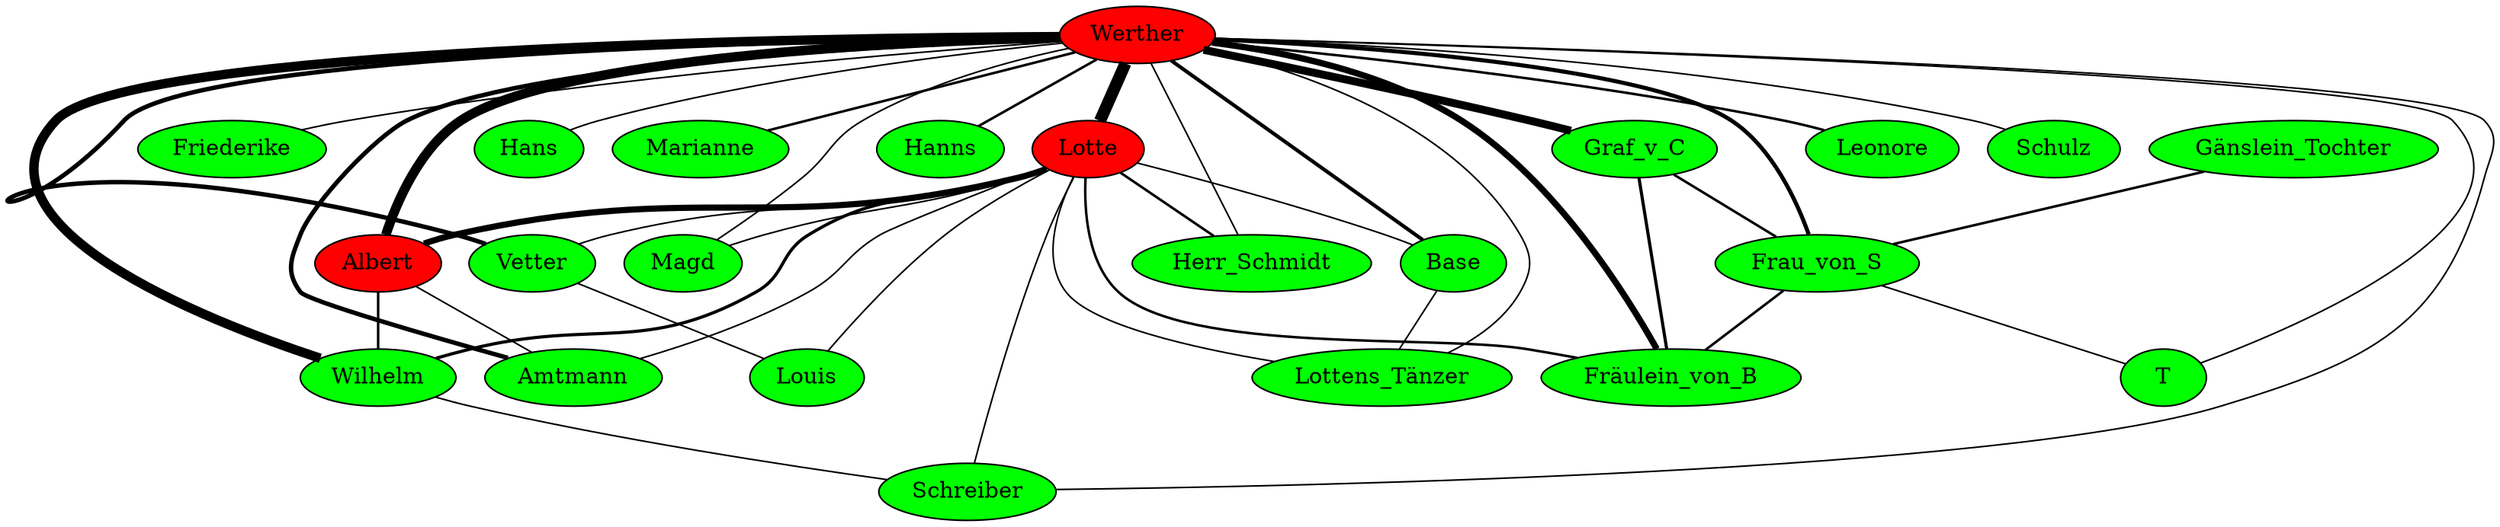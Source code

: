 graph {
Werther [shape=ellipse style=filled fillcolor=red]
Lotte [shape=ellipse style=filled fillcolor=red]
Albert [shape=ellipse style=filled fillcolor=red]
node [shape=ellipse style=filled fillcolor=green]
Werther -- Lotte[penwidth= 7.554588851677638]
Werther -- Albert[penwidth= 6.044394119358453]
Werther -- Wilhelm[penwidth= 5.930737337562887]
Werther -- Vetter[penwidth= 2.807354922057604]
Werther -- Friederike[penwidth= 1.0]
Werther -- Magd[penwidth= 1.0]
Werther -- Schreiber[penwidth= 1.0]
Werther -- Hans[penwidth= 1.0]
Werther -- Marianne[penwidth= 1.584962500721156]
Werther -- Graf_v_C[penwidth= 5.0]
Werther -- Hanns[penwidth= 1.584962500721156]
Werther -- Amtmann[penwidth= 2.807354922057604]
Werther -- Base[penwidth= 2.321928094887362]
Werther -- Lottens_Tänzer[penwidth= 1.0]
Werther -- Frau_von_S[penwidth= 2.584962500721156]
Werther -- T[penwidth= 1.0]
Werther -- Fräulein_von_B[penwidth= 4.0]
Werther -- Herr_Schmidt[penwidth= 1.0]
Werther -- Leonore[penwidth= 1.584962500721156]
Werther -- Schulz[penwidth= 1.0]
Lotte -- Albert[penwidth= 3.9068905956085187]
Lotte -- Wilhelm[penwidth= 2.0]
Lotte -- Vetter[penwidth= 1.0]
Lotte -- Magd[penwidth= 1.0]
Lotte -- Schreiber[penwidth= 1.0]
Lotte -- Louis[penwidth= 1.0]
Lotte -- Amtmann[penwidth= 1.0]
Lotte -- Base[penwidth= 1.0]
Lotte -- Lottens_Tänzer[penwidth= 1.0]
Lotte -- Fräulein_von_B[penwidth= 1.584962500721156]
Lotte -- Herr_Schmidt[penwidth= 1.584962500721156]
Albert -- Wilhelm[penwidth= 1.584962500721156]
Albert -- Amtmann[penwidth= 1.0]
Wilhelm -- Schreiber[penwidth= 1.0]
Vetter -- Louis[penwidth= 1.0]
Graf_v_C -- Frau_von_S[penwidth= 1.584962500721156]
Graf_v_C -- Fräulein_von_B[penwidth= 2.0]
Gänslein_Tochter -- Frau_von_S[penwidth= 1.584962500721156]
Base -- Lottens_Tänzer[penwidth= 1.0]
Frau_von_S -- T[penwidth= 1.0]
Frau_von_S -- Fräulein_von_B[penwidth= 1.584962500721156]
}
